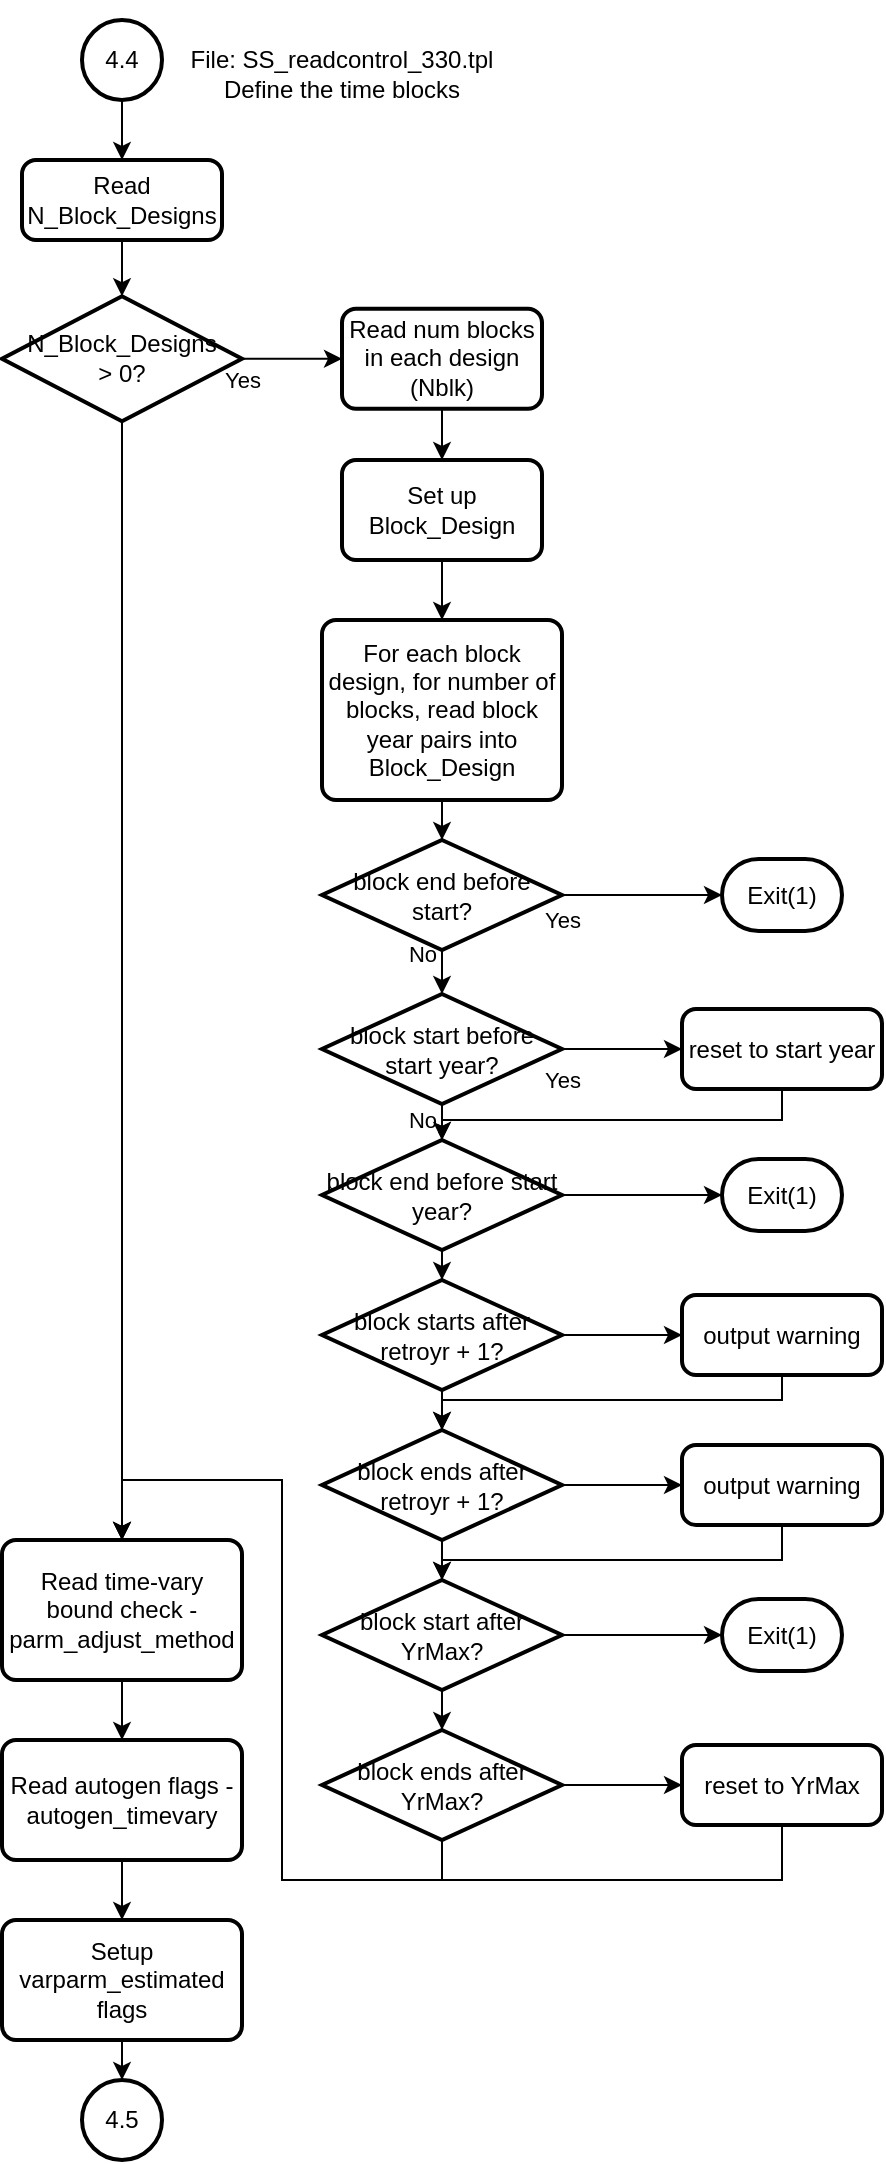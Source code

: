 <mxfile version="13.9.9" type="device"><diagram id="C5RBs43oDa-KdzZeNtuy" name="Page-1"><mxGraphModel dx="259" dy="666" grid="1" gridSize="10" guides="1" tooltips="1" connect="1" arrows="1" fold="1" page="1" pageScale="1" pageWidth="827" pageHeight="1169" math="0" shadow="0"><root><mxCell id="WIyWlLk6GJQsqaUBKTNV-0"/><mxCell id="WIyWlLk6GJQsqaUBKTNV-1" parent="WIyWlLk6GJQsqaUBKTNV-0"/><mxCell id="xO9y-cQ6gBi0G4t2JAhk-0" style="edgeStyle=orthogonalEdgeStyle;rounded=0;orthogonalLoop=1;jettySize=auto;html=1;entryX=0;entryY=0.5;entryDx=0;entryDy=0;" parent="WIyWlLk6GJQsqaUBKTNV-1" source="xO9y-cQ6gBi0G4t2JAhk-4" target="xO9y-cQ6gBi0G4t2JAhk-6" edge="1"><mxGeometry relative="1" as="geometry"/></mxCell><mxCell id="xO9y-cQ6gBi0G4t2JAhk-1" value="Yes" style="edgeLabel;html=1;align=center;verticalAlign=middle;resizable=0;points=[];" parent="xO9y-cQ6gBi0G4t2JAhk-0" vertex="1" connectable="0"><mxGeometry x="-0.297" relative="1" as="geometry"><mxPoint x="-17.6" y="10.64" as="offset"/></mxGeometry></mxCell><mxCell id="xO9y-cQ6gBi0G4t2JAhk-2" style="edgeStyle=orthogonalEdgeStyle;rounded=0;orthogonalLoop=1;jettySize=auto;html=1;" parent="WIyWlLk6GJQsqaUBKTNV-1" source="xO9y-cQ6gBi0G4t2JAhk-4" target="xO9y-cQ6gBi0G4t2JAhk-14" edge="1"><mxGeometry relative="1" as="geometry"/></mxCell><mxCell id="xO9y-cQ6gBi0G4t2JAhk-3" value="No" style="edgeLabel;html=1;align=center;verticalAlign=middle;resizable=0;points=[];" parent="xO9y-cQ6gBi0G4t2JAhk-2" vertex="1" connectable="0"><mxGeometry x="0.158" y="-6" relative="1" as="geometry"><mxPoint x="-4" y="-373.47" as="offset"/></mxGeometry></mxCell><mxCell id="xO9y-cQ6gBi0G4t2JAhk-4" value="&lt;span&gt;N_Block_Designs &lt;br&gt;&amp;gt; 0?&lt;/span&gt;" style="strokeWidth=2;html=1;shape=mxgraph.flowchart.decision;whiteSpace=wrap;" parent="WIyWlLk6GJQsqaUBKTNV-1" vertex="1"><mxGeometry x="890" y="188.12" width="120" height="62.5" as="geometry"/></mxCell><mxCell id="xO9y-cQ6gBi0G4t2JAhk-31" style="edgeStyle=orthogonalEdgeStyle;rounded=0;orthogonalLoop=1;jettySize=auto;html=1;entryX=0.5;entryY=0;entryDx=0;entryDy=0;" parent="WIyWlLk6GJQsqaUBKTNV-1" source="xO9y-cQ6gBi0G4t2JAhk-6" target="xO9y-cQ6gBi0G4t2JAhk-26" edge="1"><mxGeometry relative="1" as="geometry"/></mxCell><mxCell id="xO9y-cQ6gBi0G4t2JAhk-6" value="Read num blocks in each design&lt;br&gt;(Nblk)" style="rounded=1;whiteSpace=wrap;html=1;absoluteArcSize=1;arcSize=14;strokeWidth=2;" parent="WIyWlLk6GJQsqaUBKTNV-1" vertex="1"><mxGeometry x="1060" y="194.37" width="100" height="50" as="geometry"/></mxCell><mxCell id="xO9y-cQ6gBi0G4t2JAhk-16" style="edgeStyle=orthogonalEdgeStyle;rounded=0;orthogonalLoop=1;jettySize=auto;html=1;entryX=0.5;entryY=0;entryDx=0;entryDy=0;" parent="WIyWlLk6GJQsqaUBKTNV-1" source="xO9y-cQ6gBi0G4t2JAhk-11" target="xO9y-cQ6gBi0G4t2JAhk-15" edge="1"><mxGeometry relative="1" as="geometry"/></mxCell><mxCell id="xO9y-cQ6gBi0G4t2JAhk-11" value="4.4" style="strokeWidth=2;html=1;shape=mxgraph.flowchart.start_2;whiteSpace=wrap;" parent="WIyWlLk6GJQsqaUBKTNV-1" vertex="1"><mxGeometry x="930" y="50" width="40" height="40" as="geometry"/></mxCell><mxCell id="xO9y-cQ6gBi0G4t2JAhk-12" value="&lt;br&gt;File: SS_readcontrol_330.tpl&lt;br&gt;Define the time blocks" style="text;html=1;strokeColor=none;fillColor=none;align=center;verticalAlign=middle;whiteSpace=wrap;rounded=0;" parent="WIyWlLk6GJQsqaUBKTNV-1" vertex="1"><mxGeometry x="970" y="40" width="180" height="60" as="geometry"/></mxCell><mxCell id="xO9y-cQ6gBi0G4t2JAhk-19" style="edgeStyle=orthogonalEdgeStyle;rounded=0;orthogonalLoop=1;jettySize=auto;html=1;entryX=0.5;entryY=0;entryDx=0;entryDy=0;" parent="WIyWlLk6GJQsqaUBKTNV-1" source="xO9y-cQ6gBi0G4t2JAhk-14" target="xO9y-cQ6gBi0G4t2JAhk-18" edge="1"><mxGeometry relative="1" as="geometry"/></mxCell><mxCell id="xO9y-cQ6gBi0G4t2JAhk-14" value="Read time-vary bound check - parm_adjust_method" style="rounded=1;whiteSpace=wrap;html=1;absoluteArcSize=1;arcSize=14;strokeWidth=2;" parent="WIyWlLk6GJQsqaUBKTNV-1" vertex="1"><mxGeometry x="890" y="810" width="120" height="70" as="geometry"/></mxCell><mxCell id="xO9y-cQ6gBi0G4t2JAhk-17" style="edgeStyle=orthogonalEdgeStyle;rounded=0;orthogonalLoop=1;jettySize=auto;html=1;" parent="WIyWlLk6GJQsqaUBKTNV-1" source="xO9y-cQ6gBi0G4t2JAhk-15" target="xO9y-cQ6gBi0G4t2JAhk-4" edge="1"><mxGeometry relative="1" as="geometry"/></mxCell><mxCell id="xO9y-cQ6gBi0G4t2JAhk-15" value="Read N_Block_Designs" style="rounded=1;whiteSpace=wrap;html=1;absoluteArcSize=1;arcSize=14;strokeWidth=2;" parent="WIyWlLk6GJQsqaUBKTNV-1" vertex="1"><mxGeometry x="900" y="120" width="100" height="40" as="geometry"/></mxCell><mxCell id="xO9y-cQ6gBi0G4t2JAhk-20" style="edgeStyle=orthogonalEdgeStyle;rounded=0;orthogonalLoop=1;jettySize=auto;html=1;" parent="WIyWlLk6GJQsqaUBKTNV-1" source="xO9y-cQ6gBi0G4t2JAhk-18" target="xO9y-cQ6gBi0G4t2JAhk-23" edge="1"><mxGeometry relative="1" as="geometry"><mxPoint x="950" y="1090" as="targetPoint"/></mxGeometry></mxCell><mxCell id="xO9y-cQ6gBi0G4t2JAhk-18" value="Read autogen flags - autogen_timevary" style="rounded=1;whiteSpace=wrap;html=1;absoluteArcSize=1;arcSize=14;strokeWidth=2;" parent="WIyWlLk6GJQsqaUBKTNV-1" vertex="1"><mxGeometry x="890" y="910" width="120" height="60" as="geometry"/></mxCell><mxCell id="xO9y-cQ6gBi0G4t2JAhk-21" value="4.5" style="strokeWidth=2;html=1;shape=mxgraph.flowchart.start_2;whiteSpace=wrap;" parent="WIyWlLk6GJQsqaUBKTNV-1" vertex="1"><mxGeometry x="930" y="1080" width="40" height="40" as="geometry"/></mxCell><mxCell id="xO9y-cQ6gBi0G4t2JAhk-24" style="edgeStyle=orthogonalEdgeStyle;rounded=0;orthogonalLoop=1;jettySize=auto;html=1;" parent="WIyWlLk6GJQsqaUBKTNV-1" source="xO9y-cQ6gBi0G4t2JAhk-23" target="xO9y-cQ6gBi0G4t2JAhk-21" edge="1"><mxGeometry relative="1" as="geometry"/></mxCell><mxCell id="xO9y-cQ6gBi0G4t2JAhk-23" value="Setup varparm_estimated flags" style="rounded=1;whiteSpace=wrap;html=1;absoluteArcSize=1;arcSize=14;strokeWidth=2;" parent="WIyWlLk6GJQsqaUBKTNV-1" vertex="1"><mxGeometry x="890" y="1000" width="120" height="60" as="geometry"/></mxCell><mxCell id="xO9y-cQ6gBi0G4t2JAhk-32" style="edgeStyle=orthogonalEdgeStyle;rounded=0;orthogonalLoop=1;jettySize=auto;html=1;entryX=0.5;entryY=0;entryDx=0;entryDy=0;" parent="WIyWlLk6GJQsqaUBKTNV-1" source="xO9y-cQ6gBi0G4t2JAhk-26" target="xO9y-cQ6gBi0G4t2JAhk-27" edge="1"><mxGeometry relative="1" as="geometry"/></mxCell><mxCell id="xO9y-cQ6gBi0G4t2JAhk-26" value="Set up Block_Design&lt;span style=&quot;color: rgba(0 , 0 , 0 , 0) ; font-family: monospace ; font-size: 0px&quot;&gt;%3CmxGraphModel%3E%3Croot%3E%3CmxCell%20id%3D%220%22%2F%3E%3CmxCell%20id%3D%221%22%20parent%3D%220%22%2F%3E%3CmxCell%20id%3D%222%22%20value%3D%22Read%20autogen%20flags%20-%20autogen_timevary%22%20style%3D%22rounded%3D1%3BwhiteSpace%3Dwrap%3Bhtml%3D1%3BabsoluteArcSize%3D1%3BarcSize%3D14%3BstrokeWidth%3D2%3B%22%20vertex%3D%221%22%20parent%3D%221%22%3E%3CmxGeometry%20x%3D%22890%22%20y%3D%22920%22%20width%3D%22120%22%20height%3D%2260%22%20as%3D%22geometry%22%2F%3E%3C%2FmxCell%3E%3C%2Froot%3E%3C%2FmxGraphModel%3E&lt;/span&gt;" style="rounded=1;whiteSpace=wrap;html=1;absoluteArcSize=1;arcSize=14;strokeWidth=2;" parent="WIyWlLk6GJQsqaUBKTNV-1" vertex="1"><mxGeometry x="1060" y="270" width="100" height="50" as="geometry"/></mxCell><mxCell id="xO9y-cQ6gBi0G4t2JAhk-33" style="edgeStyle=orthogonalEdgeStyle;rounded=0;orthogonalLoop=1;jettySize=auto;html=1;entryX=0.5;entryY=0;entryDx=0;entryDy=0;entryPerimeter=0;" parent="WIyWlLk6GJQsqaUBKTNV-1" source="xO9y-cQ6gBi0G4t2JAhk-27" target="xO9y-cQ6gBi0G4t2JAhk-28" edge="1"><mxGeometry relative="1" as="geometry"/></mxCell><mxCell id="xO9y-cQ6gBi0G4t2JAhk-27" value="For each block design, for number of blocks, read block year pairs into Block_Design" style="rounded=1;whiteSpace=wrap;html=1;absoluteArcSize=1;arcSize=14;strokeWidth=2;" parent="WIyWlLk6GJQsqaUBKTNV-1" vertex="1"><mxGeometry x="1050" y="350" width="120" height="90" as="geometry"/></mxCell><mxCell id="xO9y-cQ6gBi0G4t2JAhk-34" value="No" style="edgeStyle=orthogonalEdgeStyle;rounded=0;orthogonalLoop=1;jettySize=auto;html=1;entryX=0.5;entryY=0;entryDx=0;entryDy=0;entryPerimeter=0;" parent="WIyWlLk6GJQsqaUBKTNV-1" source="xO9y-cQ6gBi0G4t2JAhk-28" target="xO9y-cQ6gBi0G4t2JAhk-30" edge="1"><mxGeometry x="0.31" y="-10" relative="1" as="geometry"><mxPoint as="offset"/></mxGeometry></mxCell><mxCell id="xO9y-cQ6gBi0G4t2JAhk-51" value="Yes" style="edgeStyle=orthogonalEdgeStyle;rounded=0;orthogonalLoop=1;jettySize=auto;html=1;" parent="WIyWlLk6GJQsqaUBKTNV-1" source="xO9y-cQ6gBi0G4t2JAhk-28" target="xO9y-cQ6gBi0G4t2JAhk-35" edge="1"><mxGeometry x="-1" y="-12" relative="1" as="geometry"><mxPoint as="offset"/></mxGeometry></mxCell><mxCell id="xO9y-cQ6gBi0G4t2JAhk-28" value="&lt;span&gt;block end before start?&lt;/span&gt;" style="strokeWidth=2;html=1;shape=mxgraph.flowchart.decision;whiteSpace=wrap;" parent="WIyWlLk6GJQsqaUBKTNV-1" vertex="1"><mxGeometry x="1050" y="460" width="120" height="55" as="geometry"/></mxCell><mxCell id="xO9y-cQ6gBi0G4t2JAhk-43" value="No" style="edgeStyle=orthogonalEdgeStyle;rounded=0;orthogonalLoop=1;jettySize=auto;html=1;entryX=0.5;entryY=0;entryDx=0;entryDy=0;entryPerimeter=0;" parent="WIyWlLk6GJQsqaUBKTNV-1" source="xO9y-cQ6gBi0G4t2JAhk-30" target="xO9y-cQ6gBi0G4t2JAhk-36" edge="1"><mxGeometry x="0.677" y="-10" relative="1" as="geometry"><mxPoint as="offset"/></mxGeometry></mxCell><mxCell id="xO9y-cQ6gBi0G4t2JAhk-50" value="Yes" style="edgeStyle=orthogonalEdgeStyle;rounded=0;orthogonalLoop=1;jettySize=auto;html=1;entryX=0;entryY=0.5;entryDx=0;entryDy=0;" parent="WIyWlLk6GJQsqaUBKTNV-1" source="xO9y-cQ6gBi0G4t2JAhk-30" target="xO9y-cQ6gBi0G4t2JAhk-49" edge="1"><mxGeometry x="-1" y="-15" relative="1" as="geometry"><mxPoint as="offset"/></mxGeometry></mxCell><mxCell id="xO9y-cQ6gBi0G4t2JAhk-30" value="&lt;span&gt;block start before start year?&lt;/span&gt;" style="strokeWidth=2;html=1;shape=mxgraph.flowchart.decision;whiteSpace=wrap;" parent="WIyWlLk6GJQsqaUBKTNV-1" vertex="1"><mxGeometry x="1050" y="537" width="120" height="55" as="geometry"/></mxCell><mxCell id="xO9y-cQ6gBi0G4t2JAhk-35" value="Exit(1)" style="strokeWidth=2;html=1;shape=mxgraph.flowchart.terminator;whiteSpace=wrap;" parent="WIyWlLk6GJQsqaUBKTNV-1" vertex="1"><mxGeometry x="1250" y="469.5" width="60" height="36" as="geometry"/></mxCell><mxCell id="xO9y-cQ6gBi0G4t2JAhk-44" style="edgeStyle=orthogonalEdgeStyle;rounded=0;orthogonalLoop=1;jettySize=auto;html=1;entryX=0.5;entryY=0;entryDx=0;entryDy=0;entryPerimeter=0;" parent="WIyWlLk6GJQsqaUBKTNV-1" source="xO9y-cQ6gBi0G4t2JAhk-36" target="xO9y-cQ6gBi0G4t2JAhk-37" edge="1"><mxGeometry relative="1" as="geometry"/></mxCell><mxCell id="xO9y-cQ6gBi0G4t2JAhk-52" style="edgeStyle=orthogonalEdgeStyle;rounded=0;orthogonalLoop=1;jettySize=auto;html=1;" parent="WIyWlLk6GJQsqaUBKTNV-1" source="xO9y-cQ6gBi0G4t2JAhk-36" target="xO9y-cQ6gBi0G4t2JAhk-41" edge="1"><mxGeometry relative="1" as="geometry"/></mxCell><mxCell id="xO9y-cQ6gBi0G4t2JAhk-36" value="&lt;span&gt;block end before start year?&lt;/span&gt;" style="strokeWidth=2;html=1;shape=mxgraph.flowchart.decision;whiteSpace=wrap;" parent="WIyWlLk6GJQsqaUBKTNV-1" vertex="1"><mxGeometry x="1050" y="610" width="120" height="55" as="geometry"/></mxCell><mxCell id="xO9y-cQ6gBi0G4t2JAhk-45" style="edgeStyle=orthogonalEdgeStyle;rounded=0;orthogonalLoop=1;jettySize=auto;html=1;entryX=0.5;entryY=0;entryDx=0;entryDy=0;entryPerimeter=0;" parent="WIyWlLk6GJQsqaUBKTNV-1" source="xO9y-cQ6gBi0G4t2JAhk-37" target="xO9y-cQ6gBi0G4t2JAhk-38" edge="1"><mxGeometry relative="1" as="geometry"/></mxCell><mxCell id="xO9y-cQ6gBi0G4t2JAhk-57" style="edgeStyle=orthogonalEdgeStyle;rounded=0;orthogonalLoop=1;jettySize=auto;html=1;" parent="WIyWlLk6GJQsqaUBKTNV-1" source="xO9y-cQ6gBi0G4t2JAhk-37" target="xO9y-cQ6gBi0G4t2JAhk-54" edge="1"><mxGeometry relative="1" as="geometry"/></mxCell><mxCell id="xO9y-cQ6gBi0G4t2JAhk-37" value="&lt;span&gt;block starts after retroyr + 1?&lt;/span&gt;" style="strokeWidth=2;html=1;shape=mxgraph.flowchart.decision;whiteSpace=wrap;" parent="WIyWlLk6GJQsqaUBKTNV-1" vertex="1"><mxGeometry x="1050" y="680" width="120" height="55" as="geometry"/></mxCell><mxCell id="xO9y-cQ6gBi0G4t2JAhk-46" style="edgeStyle=orthogonalEdgeStyle;rounded=0;orthogonalLoop=1;jettySize=auto;html=1;entryX=0.5;entryY=0;entryDx=0;entryDy=0;entryPerimeter=0;" parent="WIyWlLk6GJQsqaUBKTNV-1" source="xO9y-cQ6gBi0G4t2JAhk-38" target="xO9y-cQ6gBi0G4t2JAhk-39" edge="1"><mxGeometry relative="1" as="geometry"/></mxCell><mxCell id="xO9y-cQ6gBi0G4t2JAhk-58" style="edgeStyle=orthogonalEdgeStyle;rounded=0;orthogonalLoop=1;jettySize=auto;html=1;" parent="WIyWlLk6GJQsqaUBKTNV-1" source="xO9y-cQ6gBi0G4t2JAhk-38" target="xO9y-cQ6gBi0G4t2JAhk-55" edge="1"><mxGeometry relative="1" as="geometry"/></mxCell><mxCell id="xO9y-cQ6gBi0G4t2JAhk-38" value="&lt;span&gt;block ends after retroyr + 1?&lt;/span&gt;" style="strokeWidth=2;html=1;shape=mxgraph.flowchart.decision;whiteSpace=wrap;" parent="WIyWlLk6GJQsqaUBKTNV-1" vertex="1"><mxGeometry x="1050" y="755" width="120" height="55" as="geometry"/></mxCell><mxCell id="xO9y-cQ6gBi0G4t2JAhk-47" style="edgeStyle=orthogonalEdgeStyle;rounded=0;orthogonalLoop=1;jettySize=auto;html=1;entryX=0.5;entryY=0;entryDx=0;entryDy=0;entryPerimeter=0;" parent="WIyWlLk6GJQsqaUBKTNV-1" source="xO9y-cQ6gBi0G4t2JAhk-39" target="xO9y-cQ6gBi0G4t2JAhk-40" edge="1"><mxGeometry relative="1" as="geometry"/></mxCell><mxCell id="xO9y-cQ6gBi0G4t2JAhk-59" style="edgeStyle=orthogonalEdgeStyle;rounded=0;orthogonalLoop=1;jettySize=auto;html=1;" parent="WIyWlLk6GJQsqaUBKTNV-1" source="xO9y-cQ6gBi0G4t2JAhk-39" target="xO9y-cQ6gBi0G4t2JAhk-42" edge="1"><mxGeometry relative="1" as="geometry"/></mxCell><mxCell id="xO9y-cQ6gBi0G4t2JAhk-39" value="&lt;span&gt;block start after YrMax?&lt;/span&gt;" style="strokeWidth=2;html=1;shape=mxgraph.flowchart.decision;whiteSpace=wrap;" parent="WIyWlLk6GJQsqaUBKTNV-1" vertex="1"><mxGeometry x="1050" y="830" width="120" height="55" as="geometry"/></mxCell><mxCell id="xO9y-cQ6gBi0G4t2JAhk-48" style="edgeStyle=orthogonalEdgeStyle;rounded=0;orthogonalLoop=1;jettySize=auto;html=1;entryX=0.5;entryY=0;entryDx=0;entryDy=0;" parent="WIyWlLk6GJQsqaUBKTNV-1" source="xO9y-cQ6gBi0G4t2JAhk-40" target="xO9y-cQ6gBi0G4t2JAhk-14" edge="1"><mxGeometry relative="1" as="geometry"><Array as="points"><mxPoint x="1110" y="980"/><mxPoint x="1030" y="980"/><mxPoint x="1030" y="780"/><mxPoint x="950" y="780"/></Array></mxGeometry></mxCell><mxCell id="xO9y-cQ6gBi0G4t2JAhk-60" style="edgeStyle=orthogonalEdgeStyle;rounded=0;orthogonalLoop=1;jettySize=auto;html=1;" parent="WIyWlLk6GJQsqaUBKTNV-1" source="xO9y-cQ6gBi0G4t2JAhk-40" target="xO9y-cQ6gBi0G4t2JAhk-56" edge="1"><mxGeometry relative="1" as="geometry"/></mxCell><mxCell id="xO9y-cQ6gBi0G4t2JAhk-40" value="&lt;span&gt;block ends after YrMax?&lt;/span&gt;" style="strokeWidth=2;html=1;shape=mxgraph.flowchart.decision;whiteSpace=wrap;" parent="WIyWlLk6GJQsqaUBKTNV-1" vertex="1"><mxGeometry x="1050" y="905" width="120" height="55" as="geometry"/></mxCell><mxCell id="xO9y-cQ6gBi0G4t2JAhk-41" value="Exit(1)" style="strokeWidth=2;html=1;shape=mxgraph.flowchart.terminator;whiteSpace=wrap;" parent="WIyWlLk6GJQsqaUBKTNV-1" vertex="1"><mxGeometry x="1250" y="619.5" width="60" height="36" as="geometry"/></mxCell><mxCell id="xO9y-cQ6gBi0G4t2JAhk-42" value="Exit(1)" style="strokeWidth=2;html=1;shape=mxgraph.flowchart.terminator;whiteSpace=wrap;" parent="WIyWlLk6GJQsqaUBKTNV-1" vertex="1"><mxGeometry x="1250" y="839.5" width="60" height="36" as="geometry"/></mxCell><mxCell id="xO9y-cQ6gBi0G4t2JAhk-53" style="edgeStyle=orthogonalEdgeStyle;rounded=0;orthogonalLoop=1;jettySize=auto;html=1;" parent="WIyWlLk6GJQsqaUBKTNV-1" source="xO9y-cQ6gBi0G4t2JAhk-49" target="xO9y-cQ6gBi0G4t2JAhk-36" edge="1"><mxGeometry relative="1" as="geometry"><Array as="points"><mxPoint x="1280" y="600"/><mxPoint x="1110" y="600"/></Array></mxGeometry></mxCell><mxCell id="xO9y-cQ6gBi0G4t2JAhk-49" value="reset to start year" style="rounded=1;whiteSpace=wrap;html=1;absoluteArcSize=1;arcSize=14;strokeWidth=2;" parent="WIyWlLk6GJQsqaUBKTNV-1" vertex="1"><mxGeometry x="1230" y="544.5" width="100" height="40" as="geometry"/></mxCell><mxCell id="xO9y-cQ6gBi0G4t2JAhk-61" style="edgeStyle=orthogonalEdgeStyle;rounded=0;orthogonalLoop=1;jettySize=auto;html=1;" parent="WIyWlLk6GJQsqaUBKTNV-1" source="xO9y-cQ6gBi0G4t2JAhk-54" target="xO9y-cQ6gBi0G4t2JAhk-38" edge="1"><mxGeometry relative="1" as="geometry"><Array as="points"><mxPoint x="1280" y="740"/><mxPoint x="1110" y="740"/></Array></mxGeometry></mxCell><mxCell id="xO9y-cQ6gBi0G4t2JAhk-54" value="output warning" style="rounded=1;whiteSpace=wrap;html=1;absoluteArcSize=1;arcSize=14;strokeWidth=2;" parent="WIyWlLk6GJQsqaUBKTNV-1" vertex="1"><mxGeometry x="1230" y="687.5" width="100" height="40" as="geometry"/></mxCell><mxCell id="xO9y-cQ6gBi0G4t2JAhk-62" style="edgeStyle=orthogonalEdgeStyle;rounded=0;orthogonalLoop=1;jettySize=auto;html=1;" parent="WIyWlLk6GJQsqaUBKTNV-1" source="xO9y-cQ6gBi0G4t2JAhk-55" target="xO9y-cQ6gBi0G4t2JAhk-39" edge="1"><mxGeometry relative="1" as="geometry"><Array as="points"><mxPoint x="1280" y="820"/><mxPoint x="1110" y="820"/></Array></mxGeometry></mxCell><mxCell id="xO9y-cQ6gBi0G4t2JAhk-55" value="output warning" style="rounded=1;whiteSpace=wrap;html=1;absoluteArcSize=1;arcSize=14;strokeWidth=2;" parent="WIyWlLk6GJQsqaUBKTNV-1" vertex="1"><mxGeometry x="1230" y="762.5" width="100" height="40" as="geometry"/></mxCell><mxCell id="xO9y-cQ6gBi0G4t2JAhk-63" style="edgeStyle=orthogonalEdgeStyle;rounded=0;orthogonalLoop=1;jettySize=auto;html=1;entryX=0.5;entryY=0;entryDx=0;entryDy=0;" parent="WIyWlLk6GJQsqaUBKTNV-1" source="xO9y-cQ6gBi0G4t2JAhk-56" target="xO9y-cQ6gBi0G4t2JAhk-14" edge="1"><mxGeometry relative="1" as="geometry"><Array as="points"><mxPoint x="1280" y="980"/><mxPoint x="1030" y="980"/><mxPoint x="1030" y="780"/><mxPoint x="950" y="780"/></Array></mxGeometry></mxCell><mxCell id="xO9y-cQ6gBi0G4t2JAhk-56" value="reset to YrMax" style="rounded=1;whiteSpace=wrap;html=1;absoluteArcSize=1;arcSize=14;strokeWidth=2;" parent="WIyWlLk6GJQsqaUBKTNV-1" vertex="1"><mxGeometry x="1230" y="912.5" width="100" height="40" as="geometry"/></mxCell></root></mxGraphModel></diagram></mxfile>